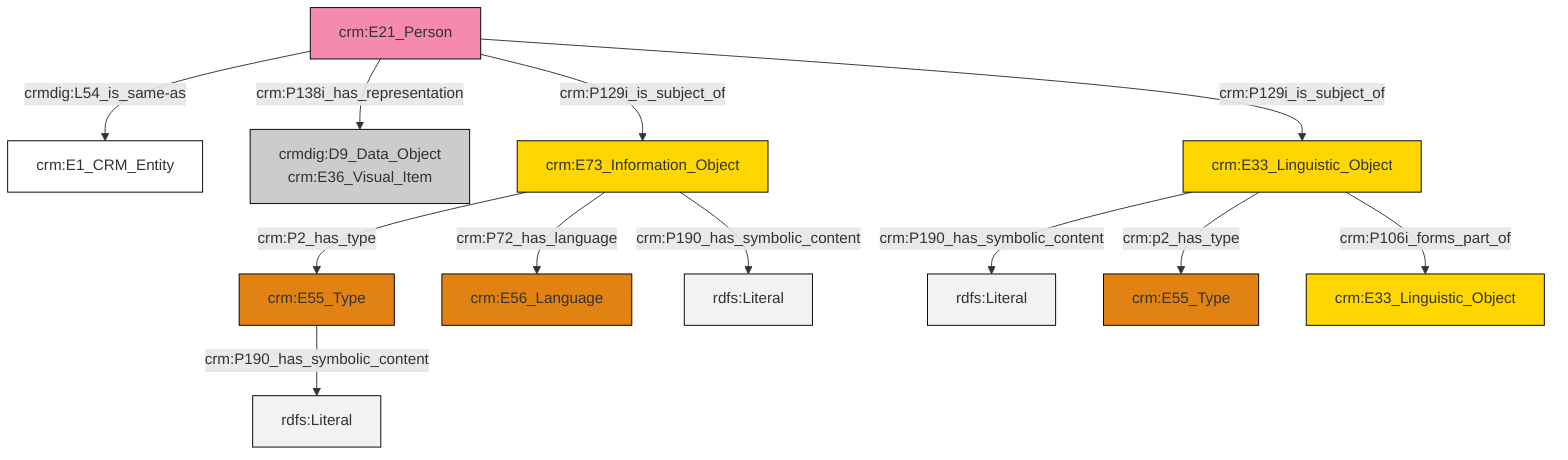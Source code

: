 graph TD
classDef Literal fill:#f2f2f2,stroke:#000000;
classDef CRM_Entity fill:#FFFFFF,stroke:#000000;
classDef Temporal_Entity fill:#00C9E6, stroke:#000000;
classDef Type fill:#E18312, stroke:#000000;
classDef Time-Span fill:#2C9C91, stroke:#000000;
classDef Appellation fill:#FFEB7F, stroke:#000000;
classDef Place fill:#008836, stroke:#000000;
classDef Persistent_Item fill:#B266B2, stroke:#000000;
classDef Conceptual_Object fill:#FFD700, stroke:#000000;
classDef Physical_Thing fill:#D2B48C, stroke:#000000;
classDef Actor fill:#f58aad, stroke:#000000;
classDef PC_Classes fill:#4ce600, stroke:#000000;
classDef Multi fill:#cccccc,stroke:#000000;

0["crm:E21_Person"]:::Actor -->|crmdig:L54_is_same-as| 1["crm:E1_CRM_Entity"]:::CRM_Entity
0["crm:E21_Person"]:::Actor -->|crm:P138i_has_representation| 2["crmdig:D9_Data_Object<br>crm:E36_Visual_Item"]:::Multi
3["crm:E33_Linguistic_Object"]:::Conceptual_Object -->|crm:P190_has_symbolic_content| 4[rdfs:Literal]:::Literal
0["crm:E21_Person"]:::Actor -->|crm:P129i_is_subject_of| 7["crm:E73_Information_Object"]:::Conceptual_Object
7["crm:E73_Information_Object"]:::Conceptual_Object -->|crm:P2_has_type| 11["crm:E55_Type"]:::Type
3["crm:E33_Linguistic_Object"]:::Conceptual_Object -->|crm:p2_has_type| 9["crm:E55_Type"]:::Type
3["crm:E33_Linguistic_Object"]:::Conceptual_Object -->|crm:P106i_forms_part_of| 13["crm:E33_Linguistic_Object"]:::Conceptual_Object
7["crm:E73_Information_Object"]:::Conceptual_Object -->|crm:P72_has_language| 19["crm:E56_Language"]:::Type
0["crm:E21_Person"]:::Actor -->|crm:P129i_is_subject_of| 3["crm:E33_Linguistic_Object"]:::Conceptual_Object
7["crm:E73_Information_Object"]:::Conceptual_Object -->|crm:P190_has_symbolic_content| 20[rdfs:Literal]:::Literal
11["crm:E55_Type"]:::Type -->|crm:P190_has_symbolic_content| 21[rdfs:Literal]:::Literal